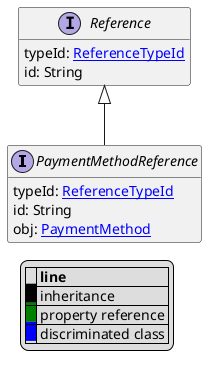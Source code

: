 @startuml

hide empty fields
hide empty methods
legend
|= |= line |
|<back:black>   </back>| inheritance |
|<back:green>   </back>| property reference |
|<back:blue>   </back>| discriminated class |
endlegend
interface PaymentMethodReference [[PaymentMethodReference.svg]] extends Reference {
    typeId: [[ReferenceTypeId.svg ReferenceTypeId]]
    id: String
    obj: [[PaymentMethod.svg PaymentMethod]]
}
interface Reference [[Reference.svg]]  {
    typeId: [[ReferenceTypeId.svg ReferenceTypeId]]
    id: String
}





@enduml
